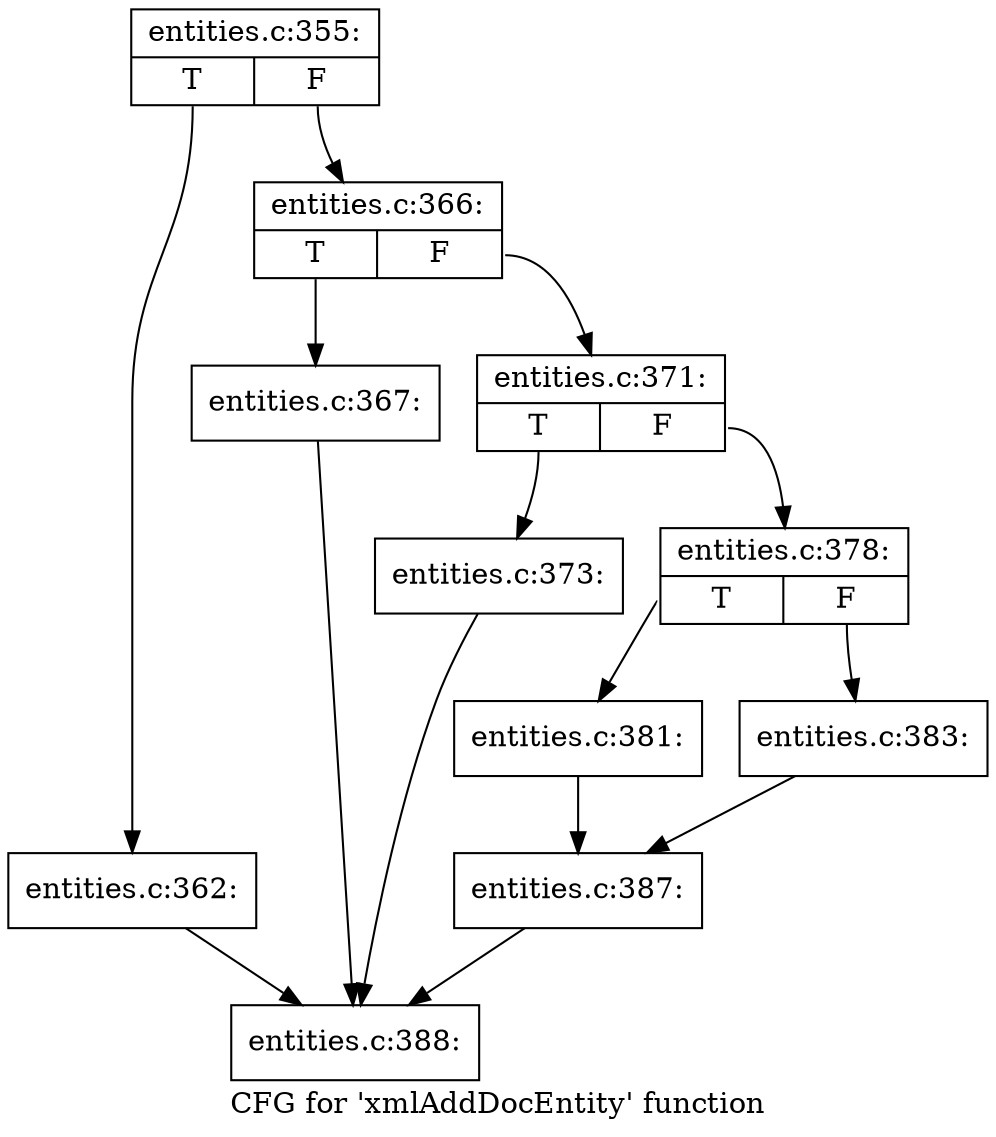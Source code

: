 digraph "CFG for 'xmlAddDocEntity' function" {
	label="CFG for 'xmlAddDocEntity' function";

	Node0x559a621491d0 [shape=record,label="{entities.c:355:|{<s0>T|<s1>F}}"];
	Node0x559a621491d0:s0 -> Node0x559a6214d0c0;
	Node0x559a621491d0:s1 -> Node0x559a6214d110;
	Node0x559a6214d0c0 [shape=record,label="{entities.c:362:}"];
	Node0x559a6214d0c0 -> Node0x559a6214b670;
	Node0x559a6214d110 [shape=record,label="{entities.c:366:|{<s0>T|<s1>F}}"];
	Node0x559a6214d110:s0 -> Node0x559a6214d7f0;
	Node0x559a6214d110:s1 -> Node0x559a6214d840;
	Node0x559a6214d7f0 [shape=record,label="{entities.c:367:}"];
	Node0x559a6214d7f0 -> Node0x559a6214b670;
	Node0x559a6214d840 [shape=record,label="{entities.c:371:|{<s0>T|<s1>F}}"];
	Node0x559a6214d840:s0 -> Node0x559a6214e7d0;
	Node0x559a6214d840:s1 -> Node0x559a6214e820;
	Node0x559a6214e7d0 [shape=record,label="{entities.c:373:}"];
	Node0x559a6214e7d0 -> Node0x559a6214b670;
	Node0x559a6214e820 [shape=record,label="{entities.c:378:|{<s0>T|<s1>F}}"];
	Node0x559a6214e820:s0 -> Node0x559a6214f250;
	Node0x559a6214e820:s1 -> Node0x559a6214f2f0;
	Node0x559a6214f250 [shape=record,label="{entities.c:381:}"];
	Node0x559a6214f250 -> Node0x559a6214f2a0;
	Node0x559a6214f2f0 [shape=record,label="{entities.c:383:}"];
	Node0x559a6214f2f0 -> Node0x559a6214f2a0;
	Node0x559a6214f2a0 [shape=record,label="{entities.c:387:}"];
	Node0x559a6214f2a0 -> Node0x559a6214b670;
	Node0x559a6214b670 [shape=record,label="{entities.c:388:}"];
}
